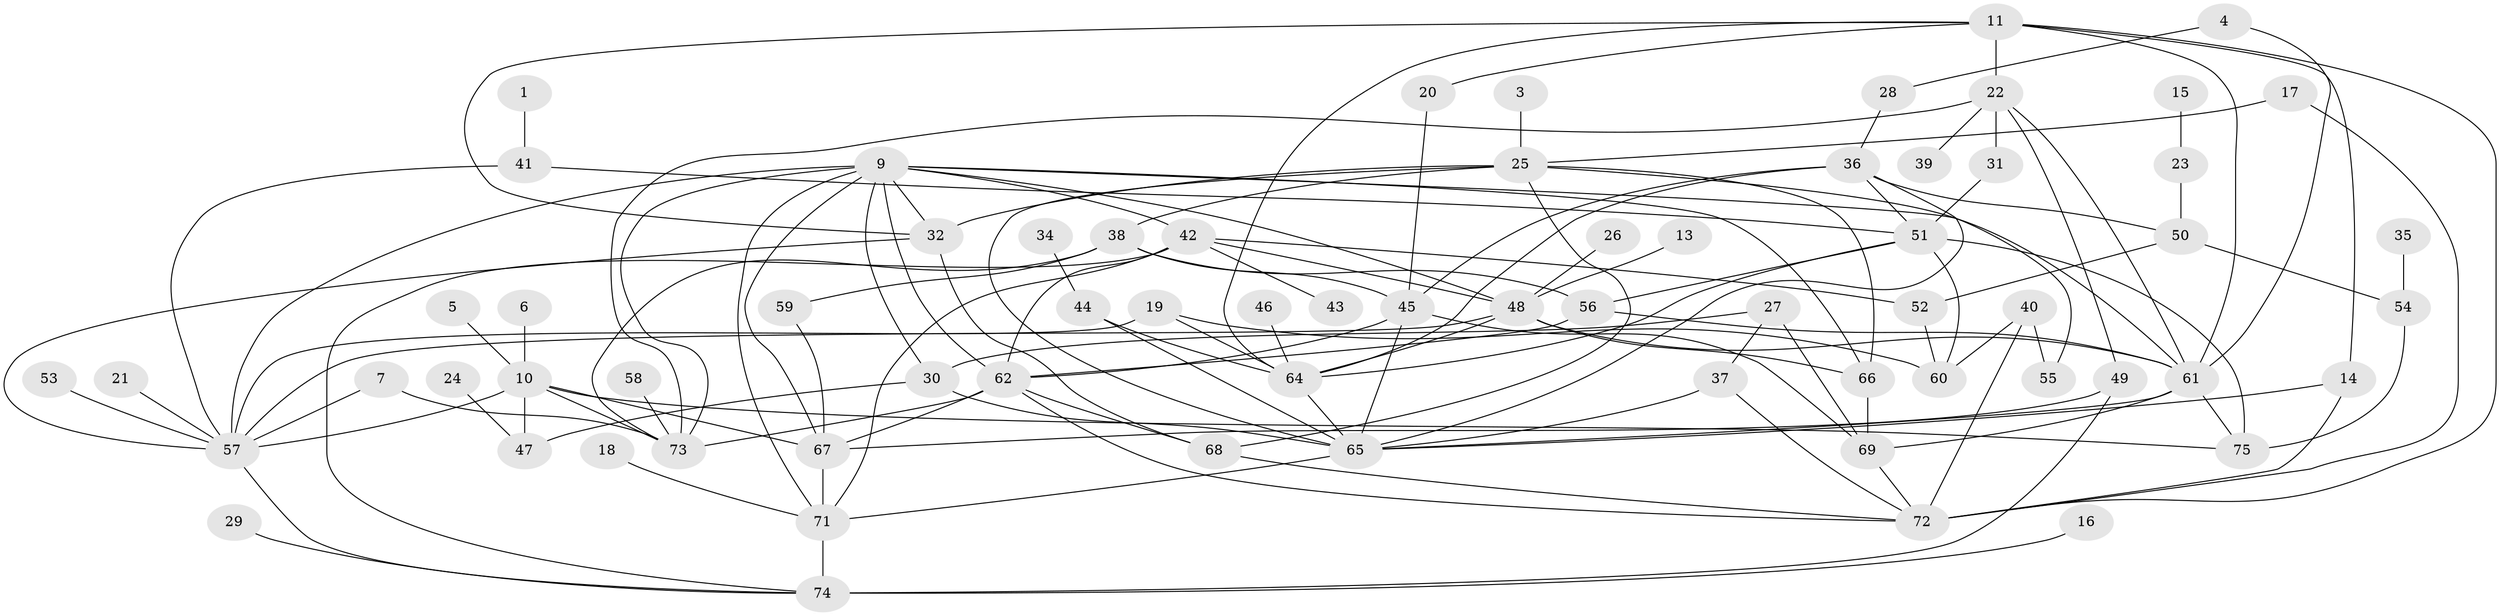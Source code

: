 // original degree distribution, {4: 0.14093959731543623, 3: 0.2751677852348993, 5: 0.08053691275167785, 2: 0.19463087248322147, 1: 0.20134228187919462, 0: 0.040268456375838924, 7: 0.020134228187919462, 6: 0.04697986577181208}
// Generated by graph-tools (version 1.1) at 2025/49/03/09/25 03:49:05]
// undirected, 69 vertices, 132 edges
graph export_dot {
graph [start="1"]
  node [color=gray90,style=filled];
  1;
  3;
  4;
  5;
  6;
  7;
  9;
  10;
  11;
  13;
  14;
  15;
  16;
  17;
  18;
  19;
  20;
  21;
  22;
  23;
  24;
  25;
  26;
  27;
  28;
  29;
  30;
  31;
  32;
  34;
  35;
  36;
  37;
  38;
  39;
  40;
  41;
  42;
  43;
  44;
  45;
  46;
  47;
  48;
  49;
  50;
  51;
  52;
  53;
  54;
  55;
  56;
  57;
  58;
  59;
  60;
  61;
  62;
  64;
  65;
  66;
  67;
  68;
  69;
  71;
  72;
  73;
  74;
  75;
  1 -- 41 [weight=1.0];
  3 -- 25 [weight=1.0];
  4 -- 28 [weight=1.0];
  4 -- 61 [weight=1.0];
  5 -- 10 [weight=1.0];
  6 -- 10 [weight=1.0];
  7 -- 57 [weight=1.0];
  7 -- 73 [weight=1.0];
  9 -- 30 [weight=1.0];
  9 -- 32 [weight=1.0];
  9 -- 42 [weight=1.0];
  9 -- 48 [weight=1.0];
  9 -- 57 [weight=1.0];
  9 -- 61 [weight=1.0];
  9 -- 62 [weight=1.0];
  9 -- 66 [weight=1.0];
  9 -- 67 [weight=1.0];
  9 -- 71 [weight=1.0];
  9 -- 73 [weight=1.0];
  10 -- 47 [weight=1.0];
  10 -- 57 [weight=1.0];
  10 -- 67 [weight=1.0];
  10 -- 73 [weight=1.0];
  10 -- 75 [weight=1.0];
  11 -- 14 [weight=1.0];
  11 -- 20 [weight=1.0];
  11 -- 22 [weight=1.0];
  11 -- 32 [weight=1.0];
  11 -- 61 [weight=1.0];
  11 -- 64 [weight=1.0];
  11 -- 72 [weight=1.0];
  13 -- 48 [weight=1.0];
  14 -- 65 [weight=1.0];
  14 -- 72 [weight=1.0];
  15 -- 23 [weight=1.0];
  16 -- 74 [weight=2.0];
  17 -- 25 [weight=1.0];
  17 -- 72 [weight=1.0];
  18 -- 71 [weight=1.0];
  19 -- 57 [weight=1.0];
  19 -- 60 [weight=1.0];
  19 -- 64 [weight=1.0];
  20 -- 45 [weight=1.0];
  21 -- 57 [weight=1.0];
  22 -- 31 [weight=1.0];
  22 -- 39 [weight=1.0];
  22 -- 49 [weight=1.0];
  22 -- 61 [weight=1.0];
  22 -- 73 [weight=1.0];
  23 -- 50 [weight=1.0];
  24 -- 47 [weight=1.0];
  25 -- 32 [weight=1.0];
  25 -- 38 [weight=1.0];
  25 -- 55 [weight=1.0];
  25 -- 65 [weight=1.0];
  25 -- 66 [weight=1.0];
  25 -- 68 [weight=1.0];
  26 -- 48 [weight=1.0];
  27 -- 30 [weight=1.0];
  27 -- 37 [weight=1.0];
  27 -- 69 [weight=1.0];
  28 -- 36 [weight=1.0];
  29 -- 74 [weight=1.0];
  30 -- 47 [weight=1.0];
  30 -- 65 [weight=1.0];
  31 -- 51 [weight=1.0];
  32 -- 57 [weight=1.0];
  32 -- 68 [weight=1.0];
  34 -- 44 [weight=1.0];
  35 -- 54 [weight=1.0];
  36 -- 45 [weight=1.0];
  36 -- 50 [weight=1.0];
  36 -- 51 [weight=1.0];
  36 -- 64 [weight=1.0];
  36 -- 65 [weight=1.0];
  37 -- 65 [weight=1.0];
  37 -- 72 [weight=1.0];
  38 -- 45 [weight=1.0];
  38 -- 56 [weight=1.0];
  38 -- 59 [weight=1.0];
  38 -- 73 [weight=1.0];
  40 -- 55 [weight=1.0];
  40 -- 60 [weight=1.0];
  40 -- 72 [weight=1.0];
  41 -- 51 [weight=1.0];
  41 -- 57 [weight=1.0];
  42 -- 43 [weight=1.0];
  42 -- 48 [weight=1.0];
  42 -- 52 [weight=1.0];
  42 -- 62 [weight=1.0];
  42 -- 71 [weight=1.0];
  42 -- 74 [weight=1.0];
  44 -- 64 [weight=1.0];
  44 -- 65 [weight=1.0];
  45 -- 62 [weight=1.0];
  45 -- 65 [weight=1.0];
  45 -- 69 [weight=1.0];
  46 -- 64 [weight=1.0];
  48 -- 57 [weight=1.0];
  48 -- 61 [weight=1.0];
  48 -- 64 [weight=1.0];
  48 -- 66 [weight=1.0];
  49 -- 67 [weight=1.0];
  49 -- 74 [weight=1.0];
  50 -- 52 [weight=1.0];
  50 -- 54 [weight=1.0];
  51 -- 56 [weight=1.0];
  51 -- 60 [weight=1.0];
  51 -- 64 [weight=1.0];
  51 -- 75 [weight=1.0];
  52 -- 60 [weight=1.0];
  53 -- 57 [weight=1.0];
  54 -- 75 [weight=1.0];
  56 -- 61 [weight=1.0];
  56 -- 62 [weight=1.0];
  57 -- 74 [weight=1.0];
  58 -- 73 [weight=1.0];
  59 -- 67 [weight=1.0];
  61 -- 65 [weight=1.0];
  61 -- 69 [weight=1.0];
  61 -- 75 [weight=1.0];
  62 -- 67 [weight=1.0];
  62 -- 68 [weight=1.0];
  62 -- 72 [weight=1.0];
  62 -- 73 [weight=1.0];
  64 -- 65 [weight=1.0];
  65 -- 71 [weight=1.0];
  66 -- 69 [weight=1.0];
  67 -- 71 [weight=1.0];
  68 -- 72 [weight=1.0];
  69 -- 72 [weight=1.0];
  71 -- 74 [weight=1.0];
}
